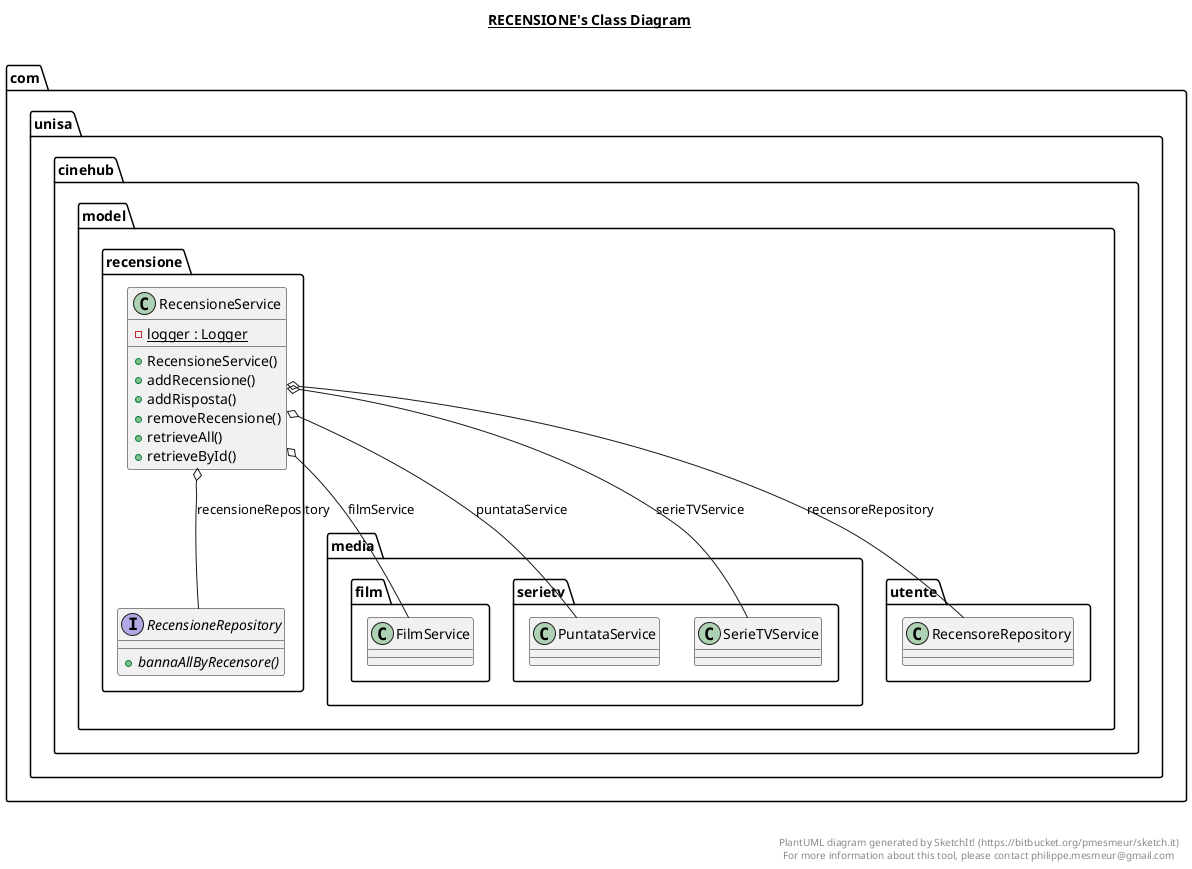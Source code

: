 @startuml

title __RECENSIONE's Class Diagram__\n

  namespace com.unisa.cinehub {
    namespace model.recensione {
      interface com.unisa.cinehub.model.recensione.RecensioneRepository {
          {abstract} + bannaAllByRecensore()
      }
    }
  }
  

  namespace com.unisa.cinehub {
    namespace model.recensione {
      class com.unisa.cinehub.model.recensione.RecensioneService {
          {static} - logger : Logger
          + RecensioneService()
          + addRecensione()
          + addRisposta()
          + removeRecensione()
          + retrieveAll()
          + retrieveById()
      }
    }
  }
  

  com.unisa.cinehub.model.recensione.RecensioneService o-- com.unisa.cinehub.model.media.film.FilmService : filmService
  com.unisa.cinehub.model.recensione.RecensioneService o-- com.unisa.cinehub.model.media.serietv.PuntataService : puntataService
  com.unisa.cinehub.model.recensione.RecensioneService o-- com.unisa.cinehub.model.recensione.RecensioneRepository : recensioneRepository
  com.unisa.cinehub.model.recensione.RecensioneService o-- com.unisa.cinehub.model.utente.RecensoreRepository : recensoreRepository
  com.unisa.cinehub.model.recensione.RecensioneService o-- com.unisa.cinehub.model.media.serietv.SerieTVService : serieTVService


right footer


PlantUML diagram generated by SketchIt! (https://bitbucket.org/pmesmeur/sketch.it)
For more information about this tool, please contact philippe.mesmeur@gmail.com
endfooter

@enduml
